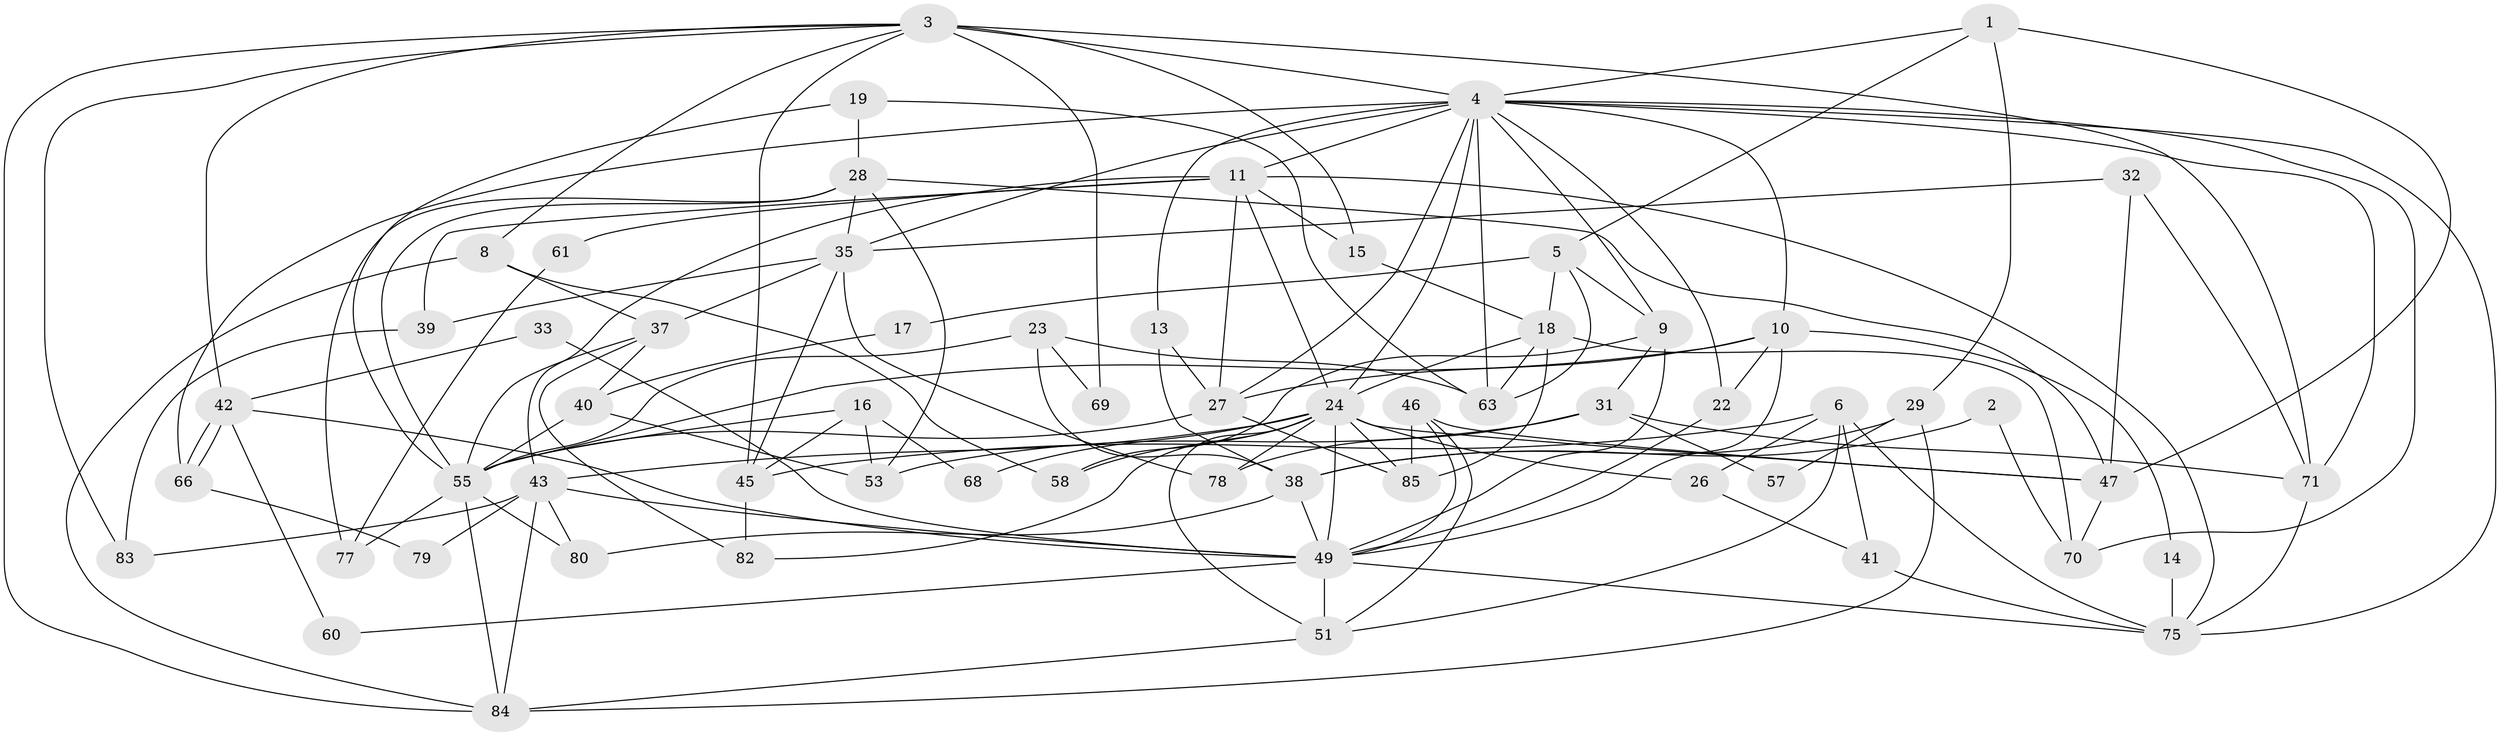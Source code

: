 // original degree distribution, {4: 0.22727272727272727, 2: 0.20454545454545456, 3: 0.22727272727272727, 5: 0.1590909090909091, 6: 0.11363636363636363, 7: 0.045454545454545456, 10: 0.011363636363636364, 8: 0.011363636363636364}
// Generated by graph-tools (version 1.1) at 2025/18/03/04/25 18:18:36]
// undirected, 61 vertices, 144 edges
graph export_dot {
graph [start="1"]
  node [color=gray90,style=filled];
  1 [super="+65"];
  2;
  3 [super="+7+48+56"];
  4 [super="+20+25"];
  5 [super="+12"];
  6;
  8 [super="+72"];
  9;
  10;
  11 [super="+21+74"];
  13;
  14;
  15 [super="+30"];
  16;
  17;
  18;
  19;
  22;
  23;
  24 [super="+54"];
  26;
  27 [super="+81"];
  28 [super="+73"];
  29;
  31 [super="+52"];
  32;
  33;
  35 [super="+36"];
  37;
  38;
  39;
  40;
  41;
  42;
  43;
  45;
  46;
  47;
  49 [super="+50"];
  51 [super="+76"];
  53;
  55 [super="+67"];
  57;
  58;
  60;
  61;
  63;
  66;
  68;
  69;
  70;
  71;
  75;
  77;
  78;
  79;
  80;
  82;
  83;
  84;
  85 [super="+87"];
  1 -- 47;
  1 -- 29;
  1 -- 4;
  1 -- 5;
  2 -- 38;
  2 -- 70;
  3 -- 84;
  3 -- 8;
  3 -- 42;
  3 -- 45;
  3 -- 71;
  3 -- 4 [weight=2];
  3 -- 83;
  3 -- 69;
  3 -- 15;
  4 -- 75;
  4 -- 66;
  4 -- 35;
  4 -- 70;
  4 -- 10;
  4 -- 63;
  4 -- 71;
  4 -- 9;
  4 -- 13;
  4 -- 22;
  4 -- 24;
  4 -- 11;
  4 -- 27;
  5 -- 18;
  5 -- 63;
  5 -- 9;
  5 -- 17;
  6 -- 26;
  6 -- 41;
  6 -- 45;
  6 -- 75;
  6 -- 51;
  8 -- 58;
  8 -- 84;
  8 -- 37;
  9 -- 58;
  9 -- 31;
  9 -- 49;
  10 -- 49;
  10 -- 14;
  10 -- 22;
  10 -- 27;
  10 -- 55;
  11 -- 24;
  11 -- 15;
  11 -- 75;
  11 -- 39;
  11 -- 27;
  11 -- 43;
  11 -- 61;
  13 -- 38;
  13 -- 27;
  14 -- 75;
  15 -- 18;
  16 -- 45;
  16 -- 53;
  16 -- 68;
  16 -- 55;
  17 -- 40;
  18 -- 24;
  18 -- 63;
  18 -- 70;
  18 -- 85;
  19 -- 63;
  19 -- 28;
  19 -- 55;
  22 -- 49;
  23 -- 55;
  23 -- 38;
  23 -- 63;
  23 -- 69;
  24 -- 26;
  24 -- 68;
  24 -- 78 [weight=2];
  24 -- 82;
  24 -- 51;
  24 -- 85;
  24 -- 49;
  24 -- 58;
  24 -- 43;
  24 -- 47;
  26 -- 41;
  27 -- 85;
  27 -- 55;
  28 -- 53;
  28 -- 77;
  28 -- 47;
  28 -- 35;
  28 -- 55;
  29 -- 84;
  29 -- 38;
  29 -- 57;
  31 -- 71;
  31 -- 78;
  31 -- 53;
  31 -- 57;
  32 -- 47;
  32 -- 71;
  32 -- 35;
  33 -- 42;
  33 -- 49;
  35 -- 39;
  35 -- 45;
  35 -- 37;
  35 -- 78;
  37 -- 82;
  37 -- 40;
  37 -- 55;
  38 -- 80;
  38 -- 49;
  39 -- 83;
  40 -- 53;
  40 -- 55;
  41 -- 75;
  42 -- 66;
  42 -- 66;
  42 -- 49;
  42 -- 60;
  43 -- 49 [weight=2];
  43 -- 84;
  43 -- 79;
  43 -- 80;
  43 -- 83;
  45 -- 82;
  46 -- 49;
  46 -- 47;
  46 -- 51;
  46 -- 85;
  47 -- 70;
  49 -- 75;
  49 -- 51;
  49 -- 60;
  51 -- 84;
  55 -- 77;
  55 -- 84;
  55 -- 80;
  61 -- 77;
  66 -- 79;
  71 -- 75;
}
